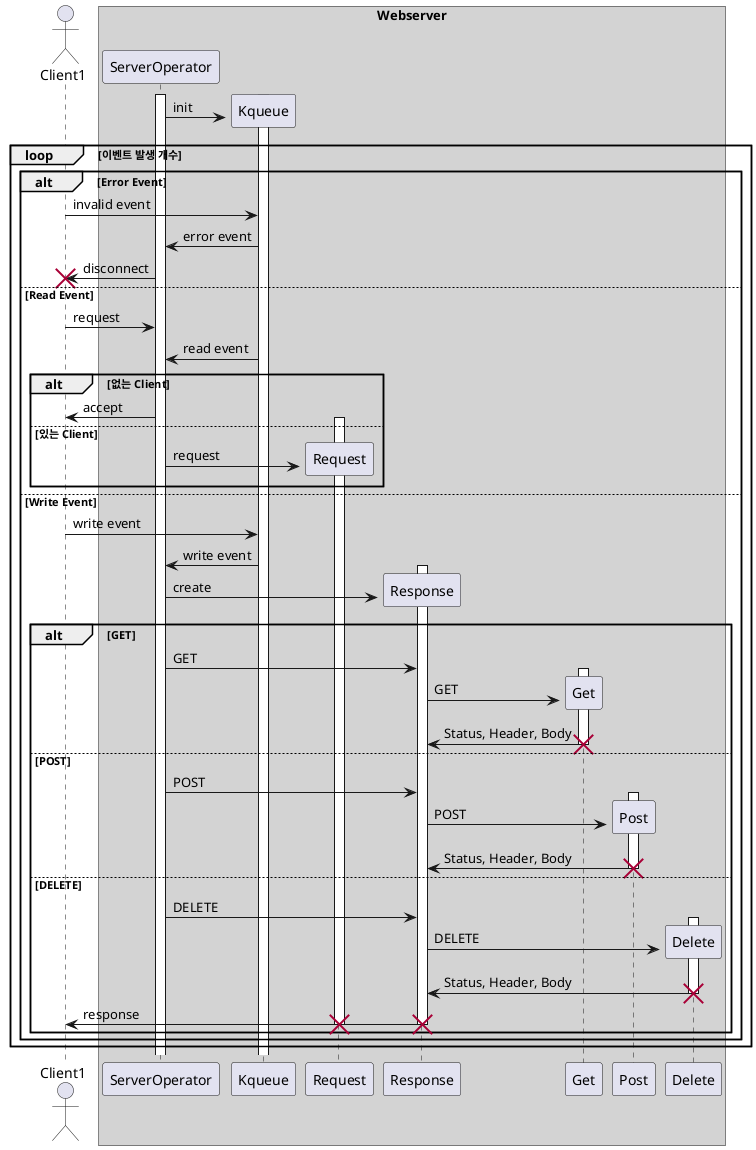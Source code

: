 @startuml

actor Client1 as c1

box "Webserver" #LightGray
    participant ServerOperator as so
    create Kqueue as kq
    activate so
    activate kq

    so -> kq : init
    loop 이벤트 발생 개수
        alt Error Event
            c1 -> kq : invalid event
            kq -> so : error event
            so -> c1 : disconnect
            destroy c1
        else Read Event
            c1 -> so: request
            kq -> so : read event
            alt 없는 Client
                so -> c1 : accept
            create Request as req
            else 있는 Client
                activate req
                so -> req : request
            end
        else Write Event
            c1 -> kq : write event
            kq -> so : write event
            create Response as res
            activate res
            so -> res : create
            alt GET
                so -> res: GET
                create Get
                activate Get
                res -> Get : GET
                Get -> res : Status, Header, Body
                destroy Get
            else POST
                so -> res: POST
                create Post
                activate Post
                res -> Post : POST
                Post -> res : Status, Header, Body
                destroy Post
            else DELETE
                so -> res : DELETE
                create Delete
                activate Delete
                res -> Delete : DELETE
                Delete -> res : Status, Header, Body
                destroy Delete
            res -> c1 : response
            destroy req
            destroy res
            end
        end
    end
end box

@enduml